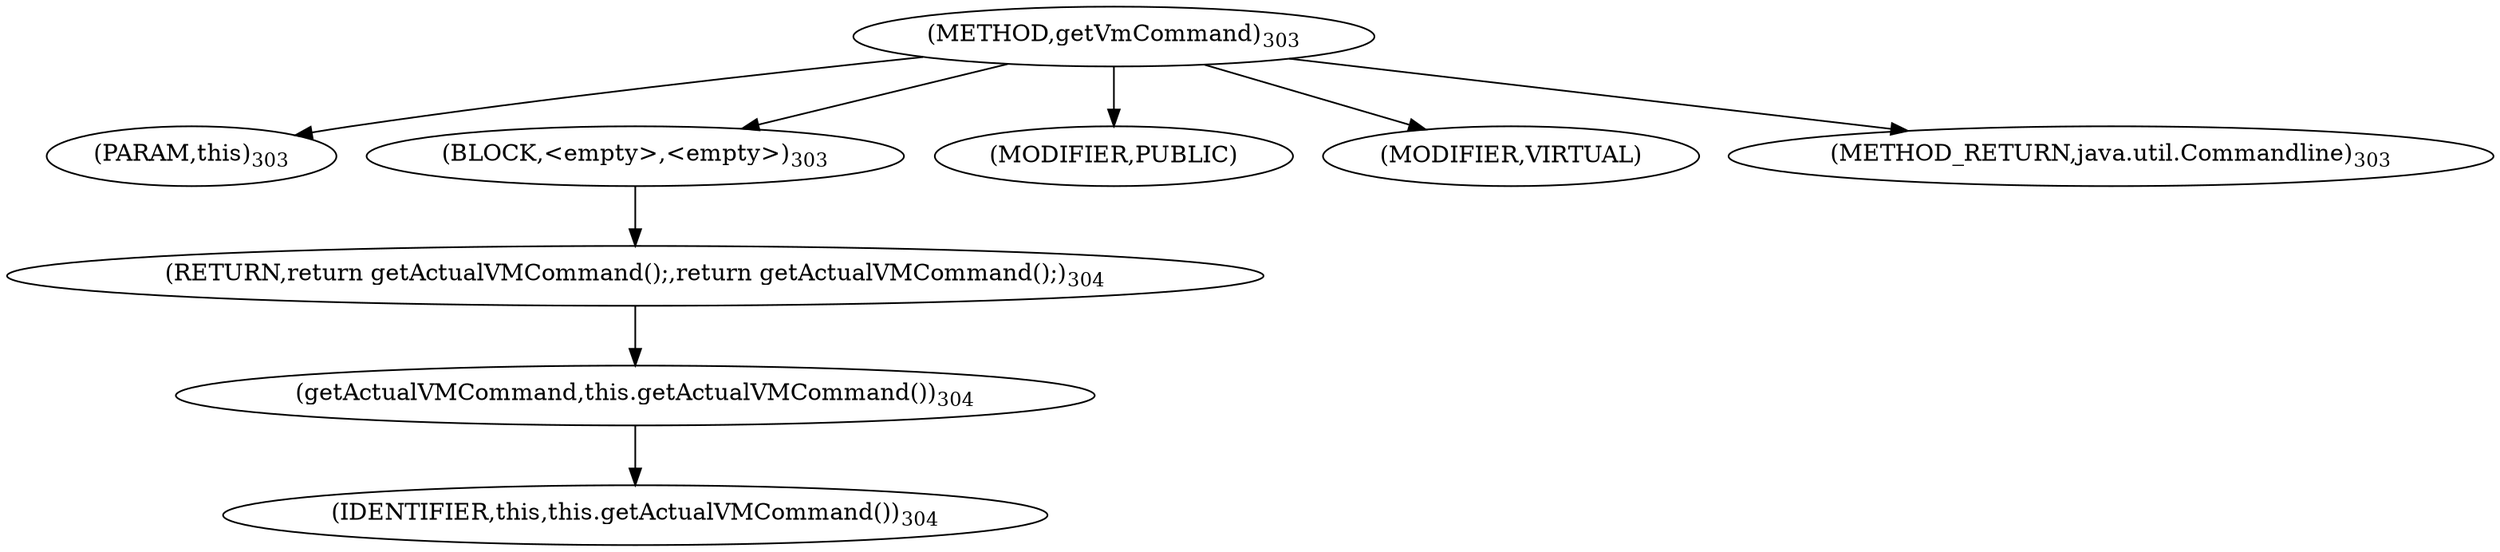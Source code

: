 digraph "getVmCommand" {  
"769" [label = <(METHOD,getVmCommand)<SUB>303</SUB>> ]
"26" [label = <(PARAM,this)<SUB>303</SUB>> ]
"770" [label = <(BLOCK,&lt;empty&gt;,&lt;empty&gt;)<SUB>303</SUB>> ]
"771" [label = <(RETURN,return getActualVMCommand();,return getActualVMCommand();)<SUB>304</SUB>> ]
"772" [label = <(getActualVMCommand,this.getActualVMCommand())<SUB>304</SUB>> ]
"25" [label = <(IDENTIFIER,this,this.getActualVMCommand())<SUB>304</SUB>> ]
"773" [label = <(MODIFIER,PUBLIC)> ]
"774" [label = <(MODIFIER,VIRTUAL)> ]
"775" [label = <(METHOD_RETURN,java.util.Commandline)<SUB>303</SUB>> ]
  "769" -> "26" 
  "769" -> "770" 
  "769" -> "773" 
  "769" -> "774" 
  "769" -> "775" 
  "770" -> "771" 
  "771" -> "772" 
  "772" -> "25" 
}
